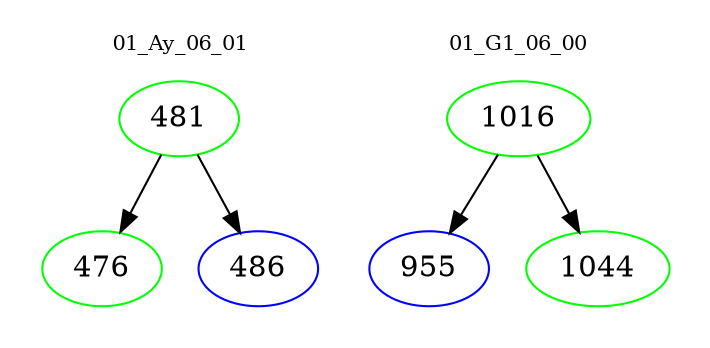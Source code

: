 digraph{
subgraph cluster_0 {
color = white
label = "01_Ay_06_01";
fontsize=10;
T0_481 [label="481", color="green"]
T0_481 -> T0_476 [color="black"]
T0_476 [label="476", color="green"]
T0_481 -> T0_486 [color="black"]
T0_486 [label="486", color="blue"]
}
subgraph cluster_1 {
color = white
label = "01_G1_06_00";
fontsize=10;
T1_1016 [label="1016", color="green"]
T1_1016 -> T1_955 [color="black"]
T1_955 [label="955", color="blue"]
T1_1016 -> T1_1044 [color="black"]
T1_1044 [label="1044", color="green"]
}
}
